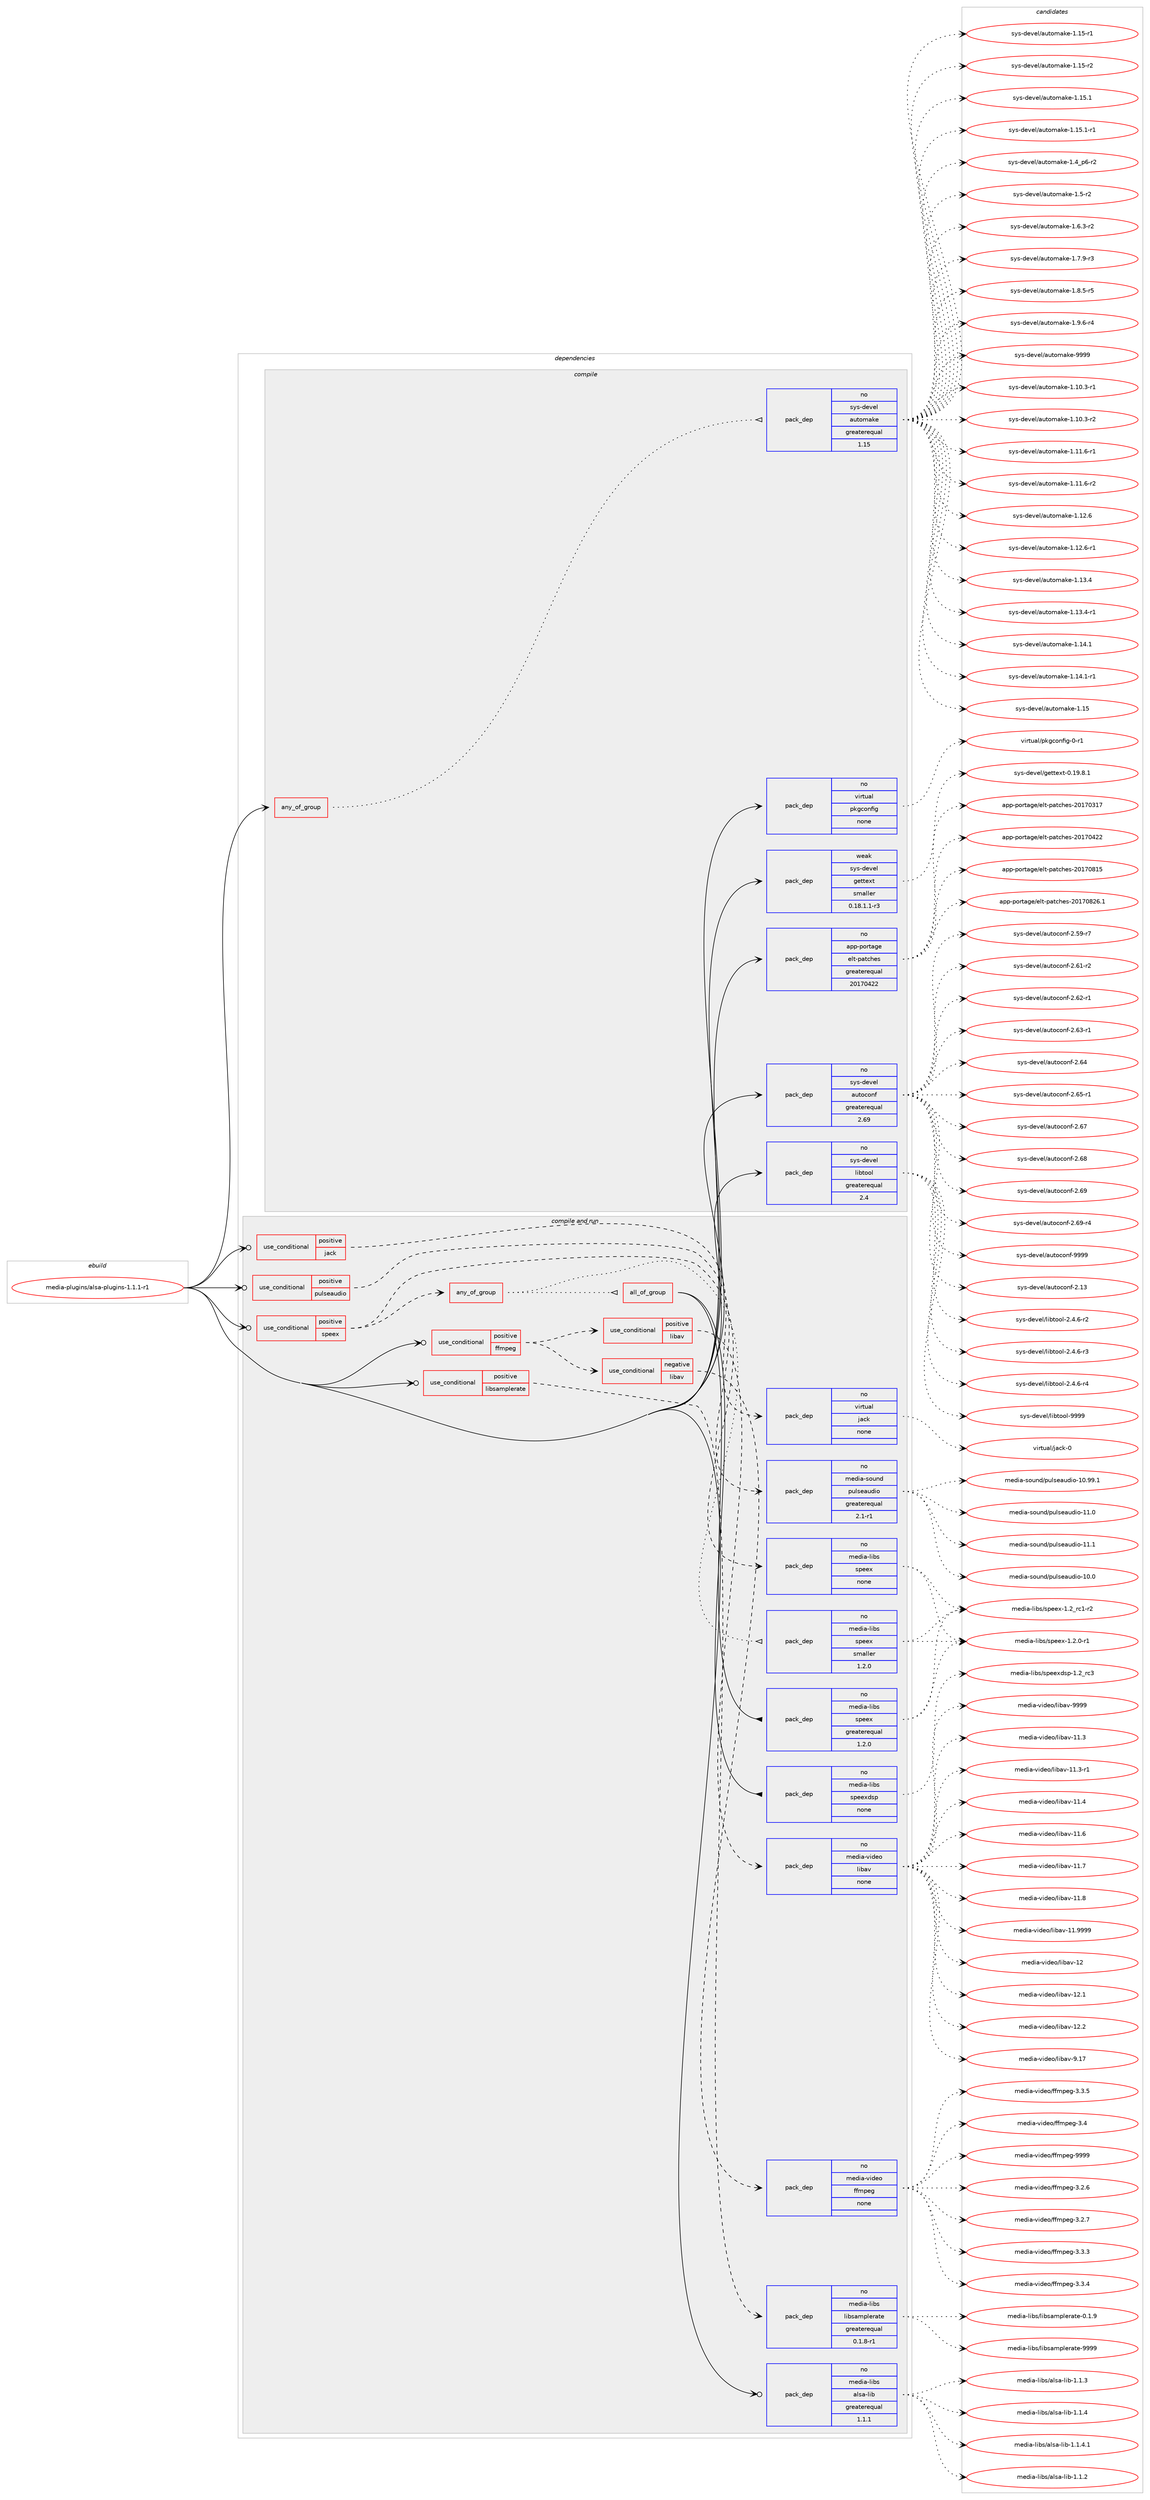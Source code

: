 digraph prolog {

# *************
# Graph options
# *************

newrank=true;
concentrate=true;
compound=true;
graph [rankdir=LR,fontname=Helvetica,fontsize=10,ranksep=1.5];#, ranksep=2.5, nodesep=0.2];
edge  [arrowhead=vee];
node  [fontname=Helvetica,fontsize=10];

# **********
# The ebuild
# **********

subgraph cluster_leftcol {
color=gray;
rank=same;
label=<<i>ebuild</i>>;
id [label="media-plugins/alsa-plugins-1.1.1-r1", color=red, width=4, href="../media-plugins/alsa-plugins-1.1.1-r1.svg"];
}

# ****************
# The dependencies
# ****************

subgraph cluster_midcol {
color=gray;
label=<<i>dependencies</i>>;
subgraph cluster_compile {
fillcolor="#eeeeee";
style=filled;
label=<<i>compile</i>>;
subgraph any5806 {
dependency371636 [label=<<TABLE BORDER="0" CELLBORDER="1" CELLSPACING="0" CELLPADDING="4"><TR><TD CELLPADDING="10">any_of_group</TD></TR></TABLE>>, shape=none, color=red];subgraph pack273815 {
dependency371637 [label=<<TABLE BORDER="0" CELLBORDER="1" CELLSPACING="0" CELLPADDING="4" WIDTH="220"><TR><TD ROWSPAN="6" CELLPADDING="30">pack_dep</TD></TR><TR><TD WIDTH="110">no</TD></TR><TR><TD>sys-devel</TD></TR><TR><TD>automake</TD></TR><TR><TD>greaterequal</TD></TR><TR><TD>1.15</TD></TR></TABLE>>, shape=none, color=blue];
}
dependency371636:e -> dependency371637:w [weight=20,style="dotted",arrowhead="oinv"];
}
id:e -> dependency371636:w [weight=20,style="solid",arrowhead="vee"];
subgraph pack273816 {
dependency371638 [label=<<TABLE BORDER="0" CELLBORDER="1" CELLSPACING="0" CELLPADDING="4" WIDTH="220"><TR><TD ROWSPAN="6" CELLPADDING="30">pack_dep</TD></TR><TR><TD WIDTH="110">no</TD></TR><TR><TD>app-portage</TD></TR><TR><TD>elt-patches</TD></TR><TR><TD>greaterequal</TD></TR><TR><TD>20170422</TD></TR></TABLE>>, shape=none, color=blue];
}
id:e -> dependency371638:w [weight=20,style="solid",arrowhead="vee"];
subgraph pack273817 {
dependency371639 [label=<<TABLE BORDER="0" CELLBORDER="1" CELLSPACING="0" CELLPADDING="4" WIDTH="220"><TR><TD ROWSPAN="6" CELLPADDING="30">pack_dep</TD></TR><TR><TD WIDTH="110">no</TD></TR><TR><TD>sys-devel</TD></TR><TR><TD>autoconf</TD></TR><TR><TD>greaterequal</TD></TR><TR><TD>2.69</TD></TR></TABLE>>, shape=none, color=blue];
}
id:e -> dependency371639:w [weight=20,style="solid",arrowhead="vee"];
subgraph pack273818 {
dependency371640 [label=<<TABLE BORDER="0" CELLBORDER="1" CELLSPACING="0" CELLPADDING="4" WIDTH="220"><TR><TD ROWSPAN="6" CELLPADDING="30">pack_dep</TD></TR><TR><TD WIDTH="110">no</TD></TR><TR><TD>sys-devel</TD></TR><TR><TD>libtool</TD></TR><TR><TD>greaterequal</TD></TR><TR><TD>2.4</TD></TR></TABLE>>, shape=none, color=blue];
}
id:e -> dependency371640:w [weight=20,style="solid",arrowhead="vee"];
subgraph pack273819 {
dependency371641 [label=<<TABLE BORDER="0" CELLBORDER="1" CELLSPACING="0" CELLPADDING="4" WIDTH="220"><TR><TD ROWSPAN="6" CELLPADDING="30">pack_dep</TD></TR><TR><TD WIDTH="110">no</TD></TR><TR><TD>virtual</TD></TR><TR><TD>pkgconfig</TD></TR><TR><TD>none</TD></TR><TR><TD></TD></TR></TABLE>>, shape=none, color=blue];
}
id:e -> dependency371641:w [weight=20,style="solid",arrowhead="vee"];
subgraph pack273820 {
dependency371642 [label=<<TABLE BORDER="0" CELLBORDER="1" CELLSPACING="0" CELLPADDING="4" WIDTH="220"><TR><TD ROWSPAN="6" CELLPADDING="30">pack_dep</TD></TR><TR><TD WIDTH="110">weak</TD></TR><TR><TD>sys-devel</TD></TR><TR><TD>gettext</TD></TR><TR><TD>smaller</TD></TR><TR><TD>0.18.1.1-r3</TD></TR></TABLE>>, shape=none, color=blue];
}
id:e -> dependency371642:w [weight=20,style="solid",arrowhead="vee"];
}
subgraph cluster_compileandrun {
fillcolor="#eeeeee";
style=filled;
label=<<i>compile and run</i>>;
subgraph cond91869 {
dependency371643 [label=<<TABLE BORDER="0" CELLBORDER="1" CELLSPACING="0" CELLPADDING="4"><TR><TD ROWSPAN="3" CELLPADDING="10">use_conditional</TD></TR><TR><TD>positive</TD></TR><TR><TD>ffmpeg</TD></TR></TABLE>>, shape=none, color=red];
subgraph cond91870 {
dependency371644 [label=<<TABLE BORDER="0" CELLBORDER="1" CELLSPACING="0" CELLPADDING="4"><TR><TD ROWSPAN="3" CELLPADDING="10">use_conditional</TD></TR><TR><TD>positive</TD></TR><TR><TD>libav</TD></TR></TABLE>>, shape=none, color=red];
subgraph pack273821 {
dependency371645 [label=<<TABLE BORDER="0" CELLBORDER="1" CELLSPACING="0" CELLPADDING="4" WIDTH="220"><TR><TD ROWSPAN="6" CELLPADDING="30">pack_dep</TD></TR><TR><TD WIDTH="110">no</TD></TR><TR><TD>media-video</TD></TR><TR><TD>libav</TD></TR><TR><TD>none</TD></TR><TR><TD></TD></TR></TABLE>>, shape=none, color=blue];
}
dependency371644:e -> dependency371645:w [weight=20,style="dashed",arrowhead="vee"];
}
dependency371643:e -> dependency371644:w [weight=20,style="dashed",arrowhead="vee"];
subgraph cond91871 {
dependency371646 [label=<<TABLE BORDER="0" CELLBORDER="1" CELLSPACING="0" CELLPADDING="4"><TR><TD ROWSPAN="3" CELLPADDING="10">use_conditional</TD></TR><TR><TD>negative</TD></TR><TR><TD>libav</TD></TR></TABLE>>, shape=none, color=red];
subgraph pack273822 {
dependency371647 [label=<<TABLE BORDER="0" CELLBORDER="1" CELLSPACING="0" CELLPADDING="4" WIDTH="220"><TR><TD ROWSPAN="6" CELLPADDING="30">pack_dep</TD></TR><TR><TD WIDTH="110">no</TD></TR><TR><TD>media-video</TD></TR><TR><TD>ffmpeg</TD></TR><TR><TD>none</TD></TR><TR><TD></TD></TR></TABLE>>, shape=none, color=blue];
}
dependency371646:e -> dependency371647:w [weight=20,style="dashed",arrowhead="vee"];
}
dependency371643:e -> dependency371646:w [weight=20,style="dashed",arrowhead="vee"];
}
id:e -> dependency371643:w [weight=20,style="solid",arrowhead="odotvee"];
subgraph cond91872 {
dependency371648 [label=<<TABLE BORDER="0" CELLBORDER="1" CELLSPACING="0" CELLPADDING="4"><TR><TD ROWSPAN="3" CELLPADDING="10">use_conditional</TD></TR><TR><TD>positive</TD></TR><TR><TD>jack</TD></TR></TABLE>>, shape=none, color=red];
subgraph pack273823 {
dependency371649 [label=<<TABLE BORDER="0" CELLBORDER="1" CELLSPACING="0" CELLPADDING="4" WIDTH="220"><TR><TD ROWSPAN="6" CELLPADDING="30">pack_dep</TD></TR><TR><TD WIDTH="110">no</TD></TR><TR><TD>virtual</TD></TR><TR><TD>jack</TD></TR><TR><TD>none</TD></TR><TR><TD></TD></TR></TABLE>>, shape=none, color=blue];
}
dependency371648:e -> dependency371649:w [weight=20,style="dashed",arrowhead="vee"];
}
id:e -> dependency371648:w [weight=20,style="solid",arrowhead="odotvee"];
subgraph cond91873 {
dependency371650 [label=<<TABLE BORDER="0" CELLBORDER="1" CELLSPACING="0" CELLPADDING="4"><TR><TD ROWSPAN="3" CELLPADDING="10">use_conditional</TD></TR><TR><TD>positive</TD></TR><TR><TD>libsamplerate</TD></TR></TABLE>>, shape=none, color=red];
subgraph pack273824 {
dependency371651 [label=<<TABLE BORDER="0" CELLBORDER="1" CELLSPACING="0" CELLPADDING="4" WIDTH="220"><TR><TD ROWSPAN="6" CELLPADDING="30">pack_dep</TD></TR><TR><TD WIDTH="110">no</TD></TR><TR><TD>media-libs</TD></TR><TR><TD>libsamplerate</TD></TR><TR><TD>greaterequal</TD></TR><TR><TD>0.1.8-r1</TD></TR></TABLE>>, shape=none, color=blue];
}
dependency371650:e -> dependency371651:w [weight=20,style="dashed",arrowhead="vee"];
}
id:e -> dependency371650:w [weight=20,style="solid",arrowhead="odotvee"];
subgraph cond91874 {
dependency371652 [label=<<TABLE BORDER="0" CELLBORDER="1" CELLSPACING="0" CELLPADDING="4"><TR><TD ROWSPAN="3" CELLPADDING="10">use_conditional</TD></TR><TR><TD>positive</TD></TR><TR><TD>pulseaudio</TD></TR></TABLE>>, shape=none, color=red];
subgraph pack273825 {
dependency371653 [label=<<TABLE BORDER="0" CELLBORDER="1" CELLSPACING="0" CELLPADDING="4" WIDTH="220"><TR><TD ROWSPAN="6" CELLPADDING="30">pack_dep</TD></TR><TR><TD WIDTH="110">no</TD></TR><TR><TD>media-sound</TD></TR><TR><TD>pulseaudio</TD></TR><TR><TD>greaterequal</TD></TR><TR><TD>2.1-r1</TD></TR></TABLE>>, shape=none, color=blue];
}
dependency371652:e -> dependency371653:w [weight=20,style="dashed",arrowhead="vee"];
}
id:e -> dependency371652:w [weight=20,style="solid",arrowhead="odotvee"];
subgraph cond91875 {
dependency371654 [label=<<TABLE BORDER="0" CELLBORDER="1" CELLSPACING="0" CELLPADDING="4"><TR><TD ROWSPAN="3" CELLPADDING="10">use_conditional</TD></TR><TR><TD>positive</TD></TR><TR><TD>speex</TD></TR></TABLE>>, shape=none, color=red];
subgraph any5807 {
dependency371655 [label=<<TABLE BORDER="0" CELLBORDER="1" CELLSPACING="0" CELLPADDING="4"><TR><TD CELLPADDING="10">any_of_group</TD></TR></TABLE>>, shape=none, color=red];subgraph all149 {
dependency371656 [label=<<TABLE BORDER="0" CELLBORDER="1" CELLSPACING="0" CELLPADDING="4"><TR><TD CELLPADDING="10">all_of_group</TD></TR></TABLE>>, shape=none, color=red];subgraph pack273826 {
dependency371657 [label=<<TABLE BORDER="0" CELLBORDER="1" CELLSPACING="0" CELLPADDING="4" WIDTH="220"><TR><TD ROWSPAN="6" CELLPADDING="30">pack_dep</TD></TR><TR><TD WIDTH="110">no</TD></TR><TR><TD>media-libs</TD></TR><TR><TD>speex</TD></TR><TR><TD>greaterequal</TD></TR><TR><TD>1.2.0</TD></TR></TABLE>>, shape=none, color=blue];
}
dependency371656:e -> dependency371657:w [weight=20,style="solid",arrowhead="inv"];
subgraph pack273827 {
dependency371658 [label=<<TABLE BORDER="0" CELLBORDER="1" CELLSPACING="0" CELLPADDING="4" WIDTH="220"><TR><TD ROWSPAN="6" CELLPADDING="30">pack_dep</TD></TR><TR><TD WIDTH="110">no</TD></TR><TR><TD>media-libs</TD></TR><TR><TD>speexdsp</TD></TR><TR><TD>none</TD></TR><TR><TD></TD></TR></TABLE>>, shape=none, color=blue];
}
dependency371656:e -> dependency371658:w [weight=20,style="solid",arrowhead="inv"];
}
dependency371655:e -> dependency371656:w [weight=20,style="dotted",arrowhead="oinv"];
subgraph pack273828 {
dependency371659 [label=<<TABLE BORDER="0" CELLBORDER="1" CELLSPACING="0" CELLPADDING="4" WIDTH="220"><TR><TD ROWSPAN="6" CELLPADDING="30">pack_dep</TD></TR><TR><TD WIDTH="110">no</TD></TR><TR><TD>media-libs</TD></TR><TR><TD>speex</TD></TR><TR><TD>smaller</TD></TR><TR><TD>1.2.0</TD></TR></TABLE>>, shape=none, color=blue];
}
dependency371655:e -> dependency371659:w [weight=20,style="dotted",arrowhead="oinv"];
}
dependency371654:e -> dependency371655:w [weight=20,style="dashed",arrowhead="vee"];
subgraph pack273829 {
dependency371660 [label=<<TABLE BORDER="0" CELLBORDER="1" CELLSPACING="0" CELLPADDING="4" WIDTH="220"><TR><TD ROWSPAN="6" CELLPADDING="30">pack_dep</TD></TR><TR><TD WIDTH="110">no</TD></TR><TR><TD>media-libs</TD></TR><TR><TD>speex</TD></TR><TR><TD>none</TD></TR><TR><TD></TD></TR></TABLE>>, shape=none, color=blue];
}
dependency371654:e -> dependency371660:w [weight=20,style="dashed",arrowhead="vee"];
}
id:e -> dependency371654:w [weight=20,style="solid",arrowhead="odotvee"];
subgraph pack273830 {
dependency371661 [label=<<TABLE BORDER="0" CELLBORDER="1" CELLSPACING="0" CELLPADDING="4" WIDTH="220"><TR><TD ROWSPAN="6" CELLPADDING="30">pack_dep</TD></TR><TR><TD WIDTH="110">no</TD></TR><TR><TD>media-libs</TD></TR><TR><TD>alsa-lib</TD></TR><TR><TD>greaterequal</TD></TR><TR><TD>1.1.1</TD></TR></TABLE>>, shape=none, color=blue];
}
id:e -> dependency371661:w [weight=20,style="solid",arrowhead="odotvee"];
}
subgraph cluster_run {
fillcolor="#eeeeee";
style=filled;
label=<<i>run</i>>;
}
}

# **************
# The candidates
# **************

subgraph cluster_choices {
rank=same;
color=gray;
label=<<i>candidates</i>>;

subgraph choice273815 {
color=black;
nodesep=1;
choice11512111545100101118101108479711711611110997107101454946494846514511449 [label="sys-devel/automake-1.10.3-r1", color=red, width=4,href="../sys-devel/automake-1.10.3-r1.svg"];
choice11512111545100101118101108479711711611110997107101454946494846514511450 [label="sys-devel/automake-1.10.3-r2", color=red, width=4,href="../sys-devel/automake-1.10.3-r2.svg"];
choice11512111545100101118101108479711711611110997107101454946494946544511449 [label="sys-devel/automake-1.11.6-r1", color=red, width=4,href="../sys-devel/automake-1.11.6-r1.svg"];
choice11512111545100101118101108479711711611110997107101454946494946544511450 [label="sys-devel/automake-1.11.6-r2", color=red, width=4,href="../sys-devel/automake-1.11.6-r2.svg"];
choice1151211154510010111810110847971171161111099710710145494649504654 [label="sys-devel/automake-1.12.6", color=red, width=4,href="../sys-devel/automake-1.12.6.svg"];
choice11512111545100101118101108479711711611110997107101454946495046544511449 [label="sys-devel/automake-1.12.6-r1", color=red, width=4,href="../sys-devel/automake-1.12.6-r1.svg"];
choice1151211154510010111810110847971171161111099710710145494649514652 [label="sys-devel/automake-1.13.4", color=red, width=4,href="../sys-devel/automake-1.13.4.svg"];
choice11512111545100101118101108479711711611110997107101454946495146524511449 [label="sys-devel/automake-1.13.4-r1", color=red, width=4,href="../sys-devel/automake-1.13.4-r1.svg"];
choice1151211154510010111810110847971171161111099710710145494649524649 [label="sys-devel/automake-1.14.1", color=red, width=4,href="../sys-devel/automake-1.14.1.svg"];
choice11512111545100101118101108479711711611110997107101454946495246494511449 [label="sys-devel/automake-1.14.1-r1", color=red, width=4,href="../sys-devel/automake-1.14.1-r1.svg"];
choice115121115451001011181011084797117116111109971071014549464953 [label="sys-devel/automake-1.15", color=red, width=4,href="../sys-devel/automake-1.15.svg"];
choice1151211154510010111810110847971171161111099710710145494649534511449 [label="sys-devel/automake-1.15-r1", color=red, width=4,href="../sys-devel/automake-1.15-r1.svg"];
choice1151211154510010111810110847971171161111099710710145494649534511450 [label="sys-devel/automake-1.15-r2", color=red, width=4,href="../sys-devel/automake-1.15-r2.svg"];
choice1151211154510010111810110847971171161111099710710145494649534649 [label="sys-devel/automake-1.15.1", color=red, width=4,href="../sys-devel/automake-1.15.1.svg"];
choice11512111545100101118101108479711711611110997107101454946495346494511449 [label="sys-devel/automake-1.15.1-r1", color=red, width=4,href="../sys-devel/automake-1.15.1-r1.svg"];
choice115121115451001011181011084797117116111109971071014549465295112544511450 [label="sys-devel/automake-1.4_p6-r2", color=red, width=4,href="../sys-devel/automake-1.4_p6-r2.svg"];
choice11512111545100101118101108479711711611110997107101454946534511450 [label="sys-devel/automake-1.5-r2", color=red, width=4,href="../sys-devel/automake-1.5-r2.svg"];
choice115121115451001011181011084797117116111109971071014549465446514511450 [label="sys-devel/automake-1.6.3-r2", color=red, width=4,href="../sys-devel/automake-1.6.3-r2.svg"];
choice115121115451001011181011084797117116111109971071014549465546574511451 [label="sys-devel/automake-1.7.9-r3", color=red, width=4,href="../sys-devel/automake-1.7.9-r3.svg"];
choice115121115451001011181011084797117116111109971071014549465646534511453 [label="sys-devel/automake-1.8.5-r5", color=red, width=4,href="../sys-devel/automake-1.8.5-r5.svg"];
choice115121115451001011181011084797117116111109971071014549465746544511452 [label="sys-devel/automake-1.9.6-r4", color=red, width=4,href="../sys-devel/automake-1.9.6-r4.svg"];
choice115121115451001011181011084797117116111109971071014557575757 [label="sys-devel/automake-9999", color=red, width=4,href="../sys-devel/automake-9999.svg"];
dependency371637:e -> choice11512111545100101118101108479711711611110997107101454946494846514511449:w [style=dotted,weight="100"];
dependency371637:e -> choice11512111545100101118101108479711711611110997107101454946494846514511450:w [style=dotted,weight="100"];
dependency371637:e -> choice11512111545100101118101108479711711611110997107101454946494946544511449:w [style=dotted,weight="100"];
dependency371637:e -> choice11512111545100101118101108479711711611110997107101454946494946544511450:w [style=dotted,weight="100"];
dependency371637:e -> choice1151211154510010111810110847971171161111099710710145494649504654:w [style=dotted,weight="100"];
dependency371637:e -> choice11512111545100101118101108479711711611110997107101454946495046544511449:w [style=dotted,weight="100"];
dependency371637:e -> choice1151211154510010111810110847971171161111099710710145494649514652:w [style=dotted,weight="100"];
dependency371637:e -> choice11512111545100101118101108479711711611110997107101454946495146524511449:w [style=dotted,weight="100"];
dependency371637:e -> choice1151211154510010111810110847971171161111099710710145494649524649:w [style=dotted,weight="100"];
dependency371637:e -> choice11512111545100101118101108479711711611110997107101454946495246494511449:w [style=dotted,weight="100"];
dependency371637:e -> choice115121115451001011181011084797117116111109971071014549464953:w [style=dotted,weight="100"];
dependency371637:e -> choice1151211154510010111810110847971171161111099710710145494649534511449:w [style=dotted,weight="100"];
dependency371637:e -> choice1151211154510010111810110847971171161111099710710145494649534511450:w [style=dotted,weight="100"];
dependency371637:e -> choice1151211154510010111810110847971171161111099710710145494649534649:w [style=dotted,weight="100"];
dependency371637:e -> choice11512111545100101118101108479711711611110997107101454946495346494511449:w [style=dotted,weight="100"];
dependency371637:e -> choice115121115451001011181011084797117116111109971071014549465295112544511450:w [style=dotted,weight="100"];
dependency371637:e -> choice11512111545100101118101108479711711611110997107101454946534511450:w [style=dotted,weight="100"];
dependency371637:e -> choice115121115451001011181011084797117116111109971071014549465446514511450:w [style=dotted,weight="100"];
dependency371637:e -> choice115121115451001011181011084797117116111109971071014549465546574511451:w [style=dotted,weight="100"];
dependency371637:e -> choice115121115451001011181011084797117116111109971071014549465646534511453:w [style=dotted,weight="100"];
dependency371637:e -> choice115121115451001011181011084797117116111109971071014549465746544511452:w [style=dotted,weight="100"];
dependency371637:e -> choice115121115451001011181011084797117116111109971071014557575757:w [style=dotted,weight="100"];
}
subgraph choice273816 {
color=black;
nodesep=1;
choice97112112451121111141169710310147101108116451129711699104101115455048495548514955 [label="app-portage/elt-patches-20170317", color=red, width=4,href="../app-portage/elt-patches-20170317.svg"];
choice97112112451121111141169710310147101108116451129711699104101115455048495548525050 [label="app-portage/elt-patches-20170422", color=red, width=4,href="../app-portage/elt-patches-20170422.svg"];
choice97112112451121111141169710310147101108116451129711699104101115455048495548564953 [label="app-portage/elt-patches-20170815", color=red, width=4,href="../app-portage/elt-patches-20170815.svg"];
choice971121124511211111411697103101471011081164511297116991041011154550484955485650544649 [label="app-portage/elt-patches-20170826.1", color=red, width=4,href="../app-portage/elt-patches-20170826.1.svg"];
dependency371638:e -> choice97112112451121111141169710310147101108116451129711699104101115455048495548514955:w [style=dotted,weight="100"];
dependency371638:e -> choice97112112451121111141169710310147101108116451129711699104101115455048495548525050:w [style=dotted,weight="100"];
dependency371638:e -> choice97112112451121111141169710310147101108116451129711699104101115455048495548564953:w [style=dotted,weight="100"];
dependency371638:e -> choice971121124511211111411697103101471011081164511297116991041011154550484955485650544649:w [style=dotted,weight="100"];
}
subgraph choice273817 {
color=black;
nodesep=1;
choice115121115451001011181011084797117116111991111101024550464951 [label="sys-devel/autoconf-2.13", color=red, width=4,href="../sys-devel/autoconf-2.13.svg"];
choice1151211154510010111810110847971171161119911111010245504653574511455 [label="sys-devel/autoconf-2.59-r7", color=red, width=4,href="../sys-devel/autoconf-2.59-r7.svg"];
choice1151211154510010111810110847971171161119911111010245504654494511450 [label="sys-devel/autoconf-2.61-r2", color=red, width=4,href="../sys-devel/autoconf-2.61-r2.svg"];
choice1151211154510010111810110847971171161119911111010245504654504511449 [label="sys-devel/autoconf-2.62-r1", color=red, width=4,href="../sys-devel/autoconf-2.62-r1.svg"];
choice1151211154510010111810110847971171161119911111010245504654514511449 [label="sys-devel/autoconf-2.63-r1", color=red, width=4,href="../sys-devel/autoconf-2.63-r1.svg"];
choice115121115451001011181011084797117116111991111101024550465452 [label="sys-devel/autoconf-2.64", color=red, width=4,href="../sys-devel/autoconf-2.64.svg"];
choice1151211154510010111810110847971171161119911111010245504654534511449 [label="sys-devel/autoconf-2.65-r1", color=red, width=4,href="../sys-devel/autoconf-2.65-r1.svg"];
choice115121115451001011181011084797117116111991111101024550465455 [label="sys-devel/autoconf-2.67", color=red, width=4,href="../sys-devel/autoconf-2.67.svg"];
choice115121115451001011181011084797117116111991111101024550465456 [label="sys-devel/autoconf-2.68", color=red, width=4,href="../sys-devel/autoconf-2.68.svg"];
choice115121115451001011181011084797117116111991111101024550465457 [label="sys-devel/autoconf-2.69", color=red, width=4,href="../sys-devel/autoconf-2.69.svg"];
choice1151211154510010111810110847971171161119911111010245504654574511452 [label="sys-devel/autoconf-2.69-r4", color=red, width=4,href="../sys-devel/autoconf-2.69-r4.svg"];
choice115121115451001011181011084797117116111991111101024557575757 [label="sys-devel/autoconf-9999", color=red, width=4,href="../sys-devel/autoconf-9999.svg"];
dependency371639:e -> choice115121115451001011181011084797117116111991111101024550464951:w [style=dotted,weight="100"];
dependency371639:e -> choice1151211154510010111810110847971171161119911111010245504653574511455:w [style=dotted,weight="100"];
dependency371639:e -> choice1151211154510010111810110847971171161119911111010245504654494511450:w [style=dotted,weight="100"];
dependency371639:e -> choice1151211154510010111810110847971171161119911111010245504654504511449:w [style=dotted,weight="100"];
dependency371639:e -> choice1151211154510010111810110847971171161119911111010245504654514511449:w [style=dotted,weight="100"];
dependency371639:e -> choice115121115451001011181011084797117116111991111101024550465452:w [style=dotted,weight="100"];
dependency371639:e -> choice1151211154510010111810110847971171161119911111010245504654534511449:w [style=dotted,weight="100"];
dependency371639:e -> choice115121115451001011181011084797117116111991111101024550465455:w [style=dotted,weight="100"];
dependency371639:e -> choice115121115451001011181011084797117116111991111101024550465456:w [style=dotted,weight="100"];
dependency371639:e -> choice115121115451001011181011084797117116111991111101024550465457:w [style=dotted,weight="100"];
dependency371639:e -> choice1151211154510010111810110847971171161119911111010245504654574511452:w [style=dotted,weight="100"];
dependency371639:e -> choice115121115451001011181011084797117116111991111101024557575757:w [style=dotted,weight="100"];
}
subgraph choice273818 {
color=black;
nodesep=1;
choice1151211154510010111810110847108105981161111111084550465246544511450 [label="sys-devel/libtool-2.4.6-r2", color=red, width=4,href="../sys-devel/libtool-2.4.6-r2.svg"];
choice1151211154510010111810110847108105981161111111084550465246544511451 [label="sys-devel/libtool-2.4.6-r3", color=red, width=4,href="../sys-devel/libtool-2.4.6-r3.svg"];
choice1151211154510010111810110847108105981161111111084550465246544511452 [label="sys-devel/libtool-2.4.6-r4", color=red, width=4,href="../sys-devel/libtool-2.4.6-r4.svg"];
choice1151211154510010111810110847108105981161111111084557575757 [label="sys-devel/libtool-9999", color=red, width=4,href="../sys-devel/libtool-9999.svg"];
dependency371640:e -> choice1151211154510010111810110847108105981161111111084550465246544511450:w [style=dotted,weight="100"];
dependency371640:e -> choice1151211154510010111810110847108105981161111111084550465246544511451:w [style=dotted,weight="100"];
dependency371640:e -> choice1151211154510010111810110847108105981161111111084550465246544511452:w [style=dotted,weight="100"];
dependency371640:e -> choice1151211154510010111810110847108105981161111111084557575757:w [style=dotted,weight="100"];
}
subgraph choice273819 {
color=black;
nodesep=1;
choice11810511411611797108471121071039911111010210510345484511449 [label="virtual/pkgconfig-0-r1", color=red, width=4,href="../virtual/pkgconfig-0-r1.svg"];
dependency371641:e -> choice11810511411611797108471121071039911111010210510345484511449:w [style=dotted,weight="100"];
}
subgraph choice273820 {
color=black;
nodesep=1;
choice1151211154510010111810110847103101116116101120116454846495746564649 [label="sys-devel/gettext-0.19.8.1", color=red, width=4,href="../sys-devel/gettext-0.19.8.1.svg"];
dependency371642:e -> choice1151211154510010111810110847103101116116101120116454846495746564649:w [style=dotted,weight="100"];
}
subgraph choice273821 {
color=black;
nodesep=1;
choice10910110010597451181051001011114710810598971184549494651 [label="media-video/libav-11.3", color=red, width=4,href="../media-video/libav-11.3.svg"];
choice109101100105974511810510010111147108105989711845494946514511449 [label="media-video/libav-11.3-r1", color=red, width=4,href="../media-video/libav-11.3-r1.svg"];
choice10910110010597451181051001011114710810598971184549494652 [label="media-video/libav-11.4", color=red, width=4,href="../media-video/libav-11.4.svg"];
choice10910110010597451181051001011114710810598971184549494654 [label="media-video/libav-11.6", color=red, width=4,href="../media-video/libav-11.6.svg"];
choice10910110010597451181051001011114710810598971184549494655 [label="media-video/libav-11.7", color=red, width=4,href="../media-video/libav-11.7.svg"];
choice10910110010597451181051001011114710810598971184549494656 [label="media-video/libav-11.8", color=red, width=4,href="../media-video/libav-11.8.svg"];
choice10910110010597451181051001011114710810598971184549494657575757 [label="media-video/libav-11.9999", color=red, width=4,href="../media-video/libav-11.9999.svg"];
choice1091011001059745118105100101111471081059897118454950 [label="media-video/libav-12", color=red, width=4,href="../media-video/libav-12.svg"];
choice10910110010597451181051001011114710810598971184549504649 [label="media-video/libav-12.1", color=red, width=4,href="../media-video/libav-12.1.svg"];
choice10910110010597451181051001011114710810598971184549504650 [label="media-video/libav-12.2", color=red, width=4,href="../media-video/libav-12.2.svg"];
choice10910110010597451181051001011114710810598971184557464955 [label="media-video/libav-9.17", color=red, width=4,href="../media-video/libav-9.17.svg"];
choice10910110010597451181051001011114710810598971184557575757 [label="media-video/libav-9999", color=red, width=4,href="../media-video/libav-9999.svg"];
dependency371645:e -> choice10910110010597451181051001011114710810598971184549494651:w [style=dotted,weight="100"];
dependency371645:e -> choice109101100105974511810510010111147108105989711845494946514511449:w [style=dotted,weight="100"];
dependency371645:e -> choice10910110010597451181051001011114710810598971184549494652:w [style=dotted,weight="100"];
dependency371645:e -> choice10910110010597451181051001011114710810598971184549494654:w [style=dotted,weight="100"];
dependency371645:e -> choice10910110010597451181051001011114710810598971184549494655:w [style=dotted,weight="100"];
dependency371645:e -> choice10910110010597451181051001011114710810598971184549494656:w [style=dotted,weight="100"];
dependency371645:e -> choice10910110010597451181051001011114710810598971184549494657575757:w [style=dotted,weight="100"];
dependency371645:e -> choice1091011001059745118105100101111471081059897118454950:w [style=dotted,weight="100"];
dependency371645:e -> choice10910110010597451181051001011114710810598971184549504649:w [style=dotted,weight="100"];
dependency371645:e -> choice10910110010597451181051001011114710810598971184549504650:w [style=dotted,weight="100"];
dependency371645:e -> choice10910110010597451181051001011114710810598971184557464955:w [style=dotted,weight="100"];
dependency371645:e -> choice10910110010597451181051001011114710810598971184557575757:w [style=dotted,weight="100"];
}
subgraph choice273822 {
color=black;
nodesep=1;
choice109101100105974511810510010111147102102109112101103455146504654 [label="media-video/ffmpeg-3.2.6", color=red, width=4,href="../media-video/ffmpeg-3.2.6.svg"];
choice109101100105974511810510010111147102102109112101103455146504655 [label="media-video/ffmpeg-3.2.7", color=red, width=4,href="../media-video/ffmpeg-3.2.7.svg"];
choice109101100105974511810510010111147102102109112101103455146514651 [label="media-video/ffmpeg-3.3.3", color=red, width=4,href="../media-video/ffmpeg-3.3.3.svg"];
choice109101100105974511810510010111147102102109112101103455146514652 [label="media-video/ffmpeg-3.3.4", color=red, width=4,href="../media-video/ffmpeg-3.3.4.svg"];
choice109101100105974511810510010111147102102109112101103455146514653 [label="media-video/ffmpeg-3.3.5", color=red, width=4,href="../media-video/ffmpeg-3.3.5.svg"];
choice10910110010597451181051001011114710210210911210110345514652 [label="media-video/ffmpeg-3.4", color=red, width=4,href="../media-video/ffmpeg-3.4.svg"];
choice1091011001059745118105100101111471021021091121011034557575757 [label="media-video/ffmpeg-9999", color=red, width=4,href="../media-video/ffmpeg-9999.svg"];
dependency371647:e -> choice109101100105974511810510010111147102102109112101103455146504654:w [style=dotted,weight="100"];
dependency371647:e -> choice109101100105974511810510010111147102102109112101103455146504655:w [style=dotted,weight="100"];
dependency371647:e -> choice109101100105974511810510010111147102102109112101103455146514651:w [style=dotted,weight="100"];
dependency371647:e -> choice109101100105974511810510010111147102102109112101103455146514652:w [style=dotted,weight="100"];
dependency371647:e -> choice109101100105974511810510010111147102102109112101103455146514653:w [style=dotted,weight="100"];
dependency371647:e -> choice10910110010597451181051001011114710210210911210110345514652:w [style=dotted,weight="100"];
dependency371647:e -> choice1091011001059745118105100101111471021021091121011034557575757:w [style=dotted,weight="100"];
}
subgraph choice273823 {
color=black;
nodesep=1;
choice118105114116117971084710697991074548 [label="virtual/jack-0", color=red, width=4,href="../virtual/jack-0.svg"];
dependency371649:e -> choice118105114116117971084710697991074548:w [style=dotted,weight="100"];
}
subgraph choice273824 {
color=black;
nodesep=1;
choice10910110010597451081059811547108105981159710911210810111497116101454846494657 [label="media-libs/libsamplerate-0.1.9", color=red, width=4,href="../media-libs/libsamplerate-0.1.9.svg"];
choice109101100105974510810598115471081059811597109112108101114971161014557575757 [label="media-libs/libsamplerate-9999", color=red, width=4,href="../media-libs/libsamplerate-9999.svg"];
dependency371651:e -> choice10910110010597451081059811547108105981159710911210810111497116101454846494657:w [style=dotted,weight="100"];
dependency371651:e -> choice109101100105974510810598115471081059811597109112108101114971161014557575757:w [style=dotted,weight="100"];
}
subgraph choice273825 {
color=black;
nodesep=1;
choice109101100105974511511111711010047112117108115101971171001051114549484648 [label="media-sound/pulseaudio-10.0", color=red, width=4,href="../media-sound/pulseaudio-10.0.svg"];
choice109101100105974511511111711010047112117108115101971171001051114549484657574649 [label="media-sound/pulseaudio-10.99.1", color=red, width=4,href="../media-sound/pulseaudio-10.99.1.svg"];
choice109101100105974511511111711010047112117108115101971171001051114549494648 [label="media-sound/pulseaudio-11.0", color=red, width=4,href="../media-sound/pulseaudio-11.0.svg"];
choice109101100105974511511111711010047112117108115101971171001051114549494649 [label="media-sound/pulseaudio-11.1", color=red, width=4,href="../media-sound/pulseaudio-11.1.svg"];
dependency371653:e -> choice109101100105974511511111711010047112117108115101971171001051114549484648:w [style=dotted,weight="100"];
dependency371653:e -> choice109101100105974511511111711010047112117108115101971171001051114549484657574649:w [style=dotted,weight="100"];
dependency371653:e -> choice109101100105974511511111711010047112117108115101971171001051114549494648:w [style=dotted,weight="100"];
dependency371653:e -> choice109101100105974511511111711010047112117108115101971171001051114549494649:w [style=dotted,weight="100"];
}
subgraph choice273826 {
color=black;
nodesep=1;
choice109101100105974510810598115471151121011011204549465046484511449 [label="media-libs/speex-1.2.0-r1", color=red, width=4,href="../media-libs/speex-1.2.0-r1.svg"];
choice10910110010597451081059811547115112101101120454946509511499494511450 [label="media-libs/speex-1.2_rc1-r2", color=red, width=4,href="../media-libs/speex-1.2_rc1-r2.svg"];
dependency371657:e -> choice109101100105974510810598115471151121011011204549465046484511449:w [style=dotted,weight="100"];
dependency371657:e -> choice10910110010597451081059811547115112101101120454946509511499494511450:w [style=dotted,weight="100"];
}
subgraph choice273827 {
color=black;
nodesep=1;
choice1091011001059745108105981154711511210110112010011511245494650951149951 [label="media-libs/speexdsp-1.2_rc3", color=red, width=4,href="../media-libs/speexdsp-1.2_rc3.svg"];
dependency371658:e -> choice1091011001059745108105981154711511210110112010011511245494650951149951:w [style=dotted,weight="100"];
}
subgraph choice273828 {
color=black;
nodesep=1;
choice109101100105974510810598115471151121011011204549465046484511449 [label="media-libs/speex-1.2.0-r1", color=red, width=4,href="../media-libs/speex-1.2.0-r1.svg"];
choice10910110010597451081059811547115112101101120454946509511499494511450 [label="media-libs/speex-1.2_rc1-r2", color=red, width=4,href="../media-libs/speex-1.2_rc1-r2.svg"];
dependency371659:e -> choice109101100105974510810598115471151121011011204549465046484511449:w [style=dotted,weight="100"];
dependency371659:e -> choice10910110010597451081059811547115112101101120454946509511499494511450:w [style=dotted,weight="100"];
}
subgraph choice273829 {
color=black;
nodesep=1;
choice109101100105974510810598115471151121011011204549465046484511449 [label="media-libs/speex-1.2.0-r1", color=red, width=4,href="../media-libs/speex-1.2.0-r1.svg"];
choice10910110010597451081059811547115112101101120454946509511499494511450 [label="media-libs/speex-1.2_rc1-r2", color=red, width=4,href="../media-libs/speex-1.2_rc1-r2.svg"];
dependency371660:e -> choice109101100105974510810598115471151121011011204549465046484511449:w [style=dotted,weight="100"];
dependency371660:e -> choice10910110010597451081059811547115112101101120454946509511499494511450:w [style=dotted,weight="100"];
}
subgraph choice273830 {
color=black;
nodesep=1;
choice1091011001059745108105981154797108115974510810598454946494650 [label="media-libs/alsa-lib-1.1.2", color=red, width=4,href="../media-libs/alsa-lib-1.1.2.svg"];
choice1091011001059745108105981154797108115974510810598454946494651 [label="media-libs/alsa-lib-1.1.3", color=red, width=4,href="../media-libs/alsa-lib-1.1.3.svg"];
choice1091011001059745108105981154797108115974510810598454946494652 [label="media-libs/alsa-lib-1.1.4", color=red, width=4,href="../media-libs/alsa-lib-1.1.4.svg"];
choice10910110010597451081059811547971081159745108105984549464946524649 [label="media-libs/alsa-lib-1.1.4.1", color=red, width=4,href="../media-libs/alsa-lib-1.1.4.1.svg"];
dependency371661:e -> choice1091011001059745108105981154797108115974510810598454946494650:w [style=dotted,weight="100"];
dependency371661:e -> choice1091011001059745108105981154797108115974510810598454946494651:w [style=dotted,weight="100"];
dependency371661:e -> choice1091011001059745108105981154797108115974510810598454946494652:w [style=dotted,weight="100"];
dependency371661:e -> choice10910110010597451081059811547971081159745108105984549464946524649:w [style=dotted,weight="100"];
}
}

}
